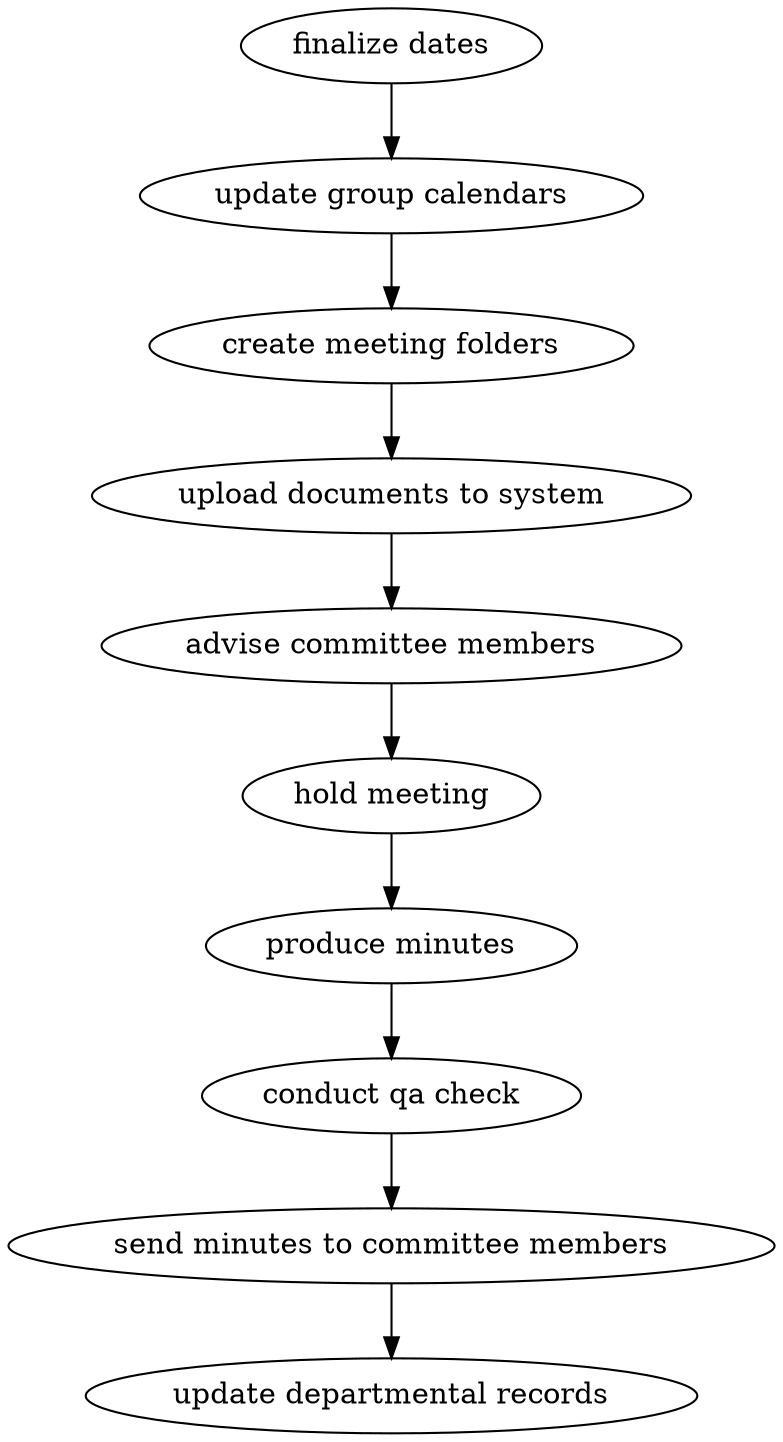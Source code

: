 strict digraph "doc-9.4" {
	graph [name="doc-9.4"];
	"finalize dates"	[attrs="{'type': 'Activity', 'label': 'finalize dates'}"];
	"update group calendars"	[attrs="{'type': 'Activity', 'label': 'update group calendars'}"];
	"finalize dates" -> "update group calendars"	[attrs="{'type': 'flow', 'label': 'flow'}"];
	"create meeting folders"	[attrs="{'type': 'Activity', 'label': 'create meeting folders'}"];
	"update group calendars" -> "create meeting folders"	[attrs="{'type': 'flow', 'label': 'flow'}"];
	"upload documents to system"	[attrs="{'type': 'Activity', 'label': 'upload documents to system'}"];
	"create meeting folders" -> "upload documents to system"	[attrs="{'type': 'flow', 'label': 'flow'}"];
	"advise committee members"	[attrs="{'type': 'Activity', 'label': 'advise committee members'}"];
	"upload documents to system" -> "advise committee members"	[attrs="{'type': 'flow', 'label': 'flow'}"];
	"hold meeting"	[attrs="{'type': 'Activity', 'label': 'hold meeting'}"];
	"advise committee members" -> "hold meeting"	[attrs="{'type': 'flow', 'label': 'flow'}"];
	"produce minutes"	[attrs="{'type': 'Activity', 'label': 'produce minutes'}"];
	"hold meeting" -> "produce minutes"	[attrs="{'type': 'flow', 'label': 'flow'}"];
	"conduct qa check"	[attrs="{'type': 'Activity', 'label': 'conduct qa check'}"];
	"produce minutes" -> "conduct qa check"	[attrs="{'type': 'flow', 'label': 'flow'}"];
	"send minutes to committee members"	[attrs="{'type': 'Activity', 'label': 'send minutes to committee members'}"];
	"conduct qa check" -> "send minutes to committee members"	[attrs="{'type': 'flow', 'label': 'flow'}"];
	"update departmental records"	[attrs="{'type': 'Activity', 'label': 'update departmental records'}"];
	"send minutes to committee members" -> "update departmental records"	[attrs="{'type': 'flow', 'label': 'flow'}"];
}

